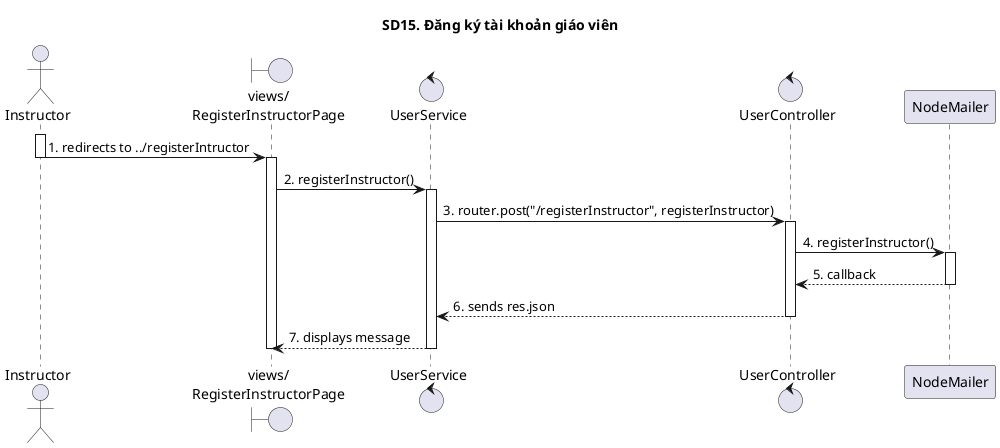 @startuml

title SD15. Đăng ký tài khoản giáo viên

actor "Instructor" as Actor
boundary "views/\nRegisterInstructorPage" as RegisterInstructorPage
control "UserService"
control "UserController"

activate Actor
Actor -> RegisterInstructorPage: 1. redirects to ../registerIntructor
deactivate Actor
activate RegisterInstructorPage
RegisterInstructorPage -> UserService: 2. registerInstructor()
activate UserService
UserService -> UserController: 3. router.post("/registerInstructor", registerInstructor)
activate UserController
UserController -> NodeMailer: 4. registerInstructor()
activate NodeMailer
NodeMailer --> UserController: 5. callback
deactivate NodeMailer
UserController --> UserService: 6. sends res.json
deactivate UserController
UserService --> RegisterInstructorPage: 7. displays message
deactivate RegisterInstructorPage
deactivate UserService

@enduml